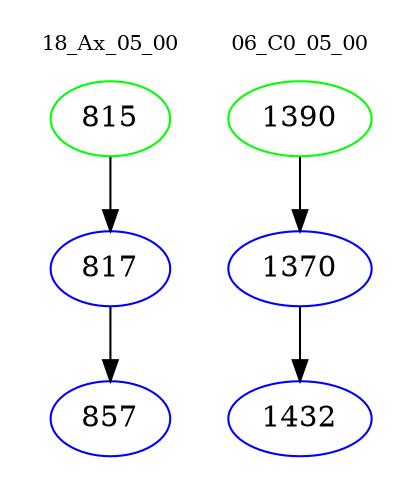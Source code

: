 digraph{
subgraph cluster_0 {
color = white
label = "18_Ax_05_00";
fontsize=10;
T0_815 [label="815", color="green"]
T0_815 -> T0_817 [color="black"]
T0_817 [label="817", color="blue"]
T0_817 -> T0_857 [color="black"]
T0_857 [label="857", color="blue"]
}
subgraph cluster_1 {
color = white
label = "06_C0_05_00";
fontsize=10;
T1_1390 [label="1390", color="green"]
T1_1390 -> T1_1370 [color="black"]
T1_1370 [label="1370", color="blue"]
T1_1370 -> T1_1432 [color="black"]
T1_1432 [label="1432", color="blue"]
}
}
